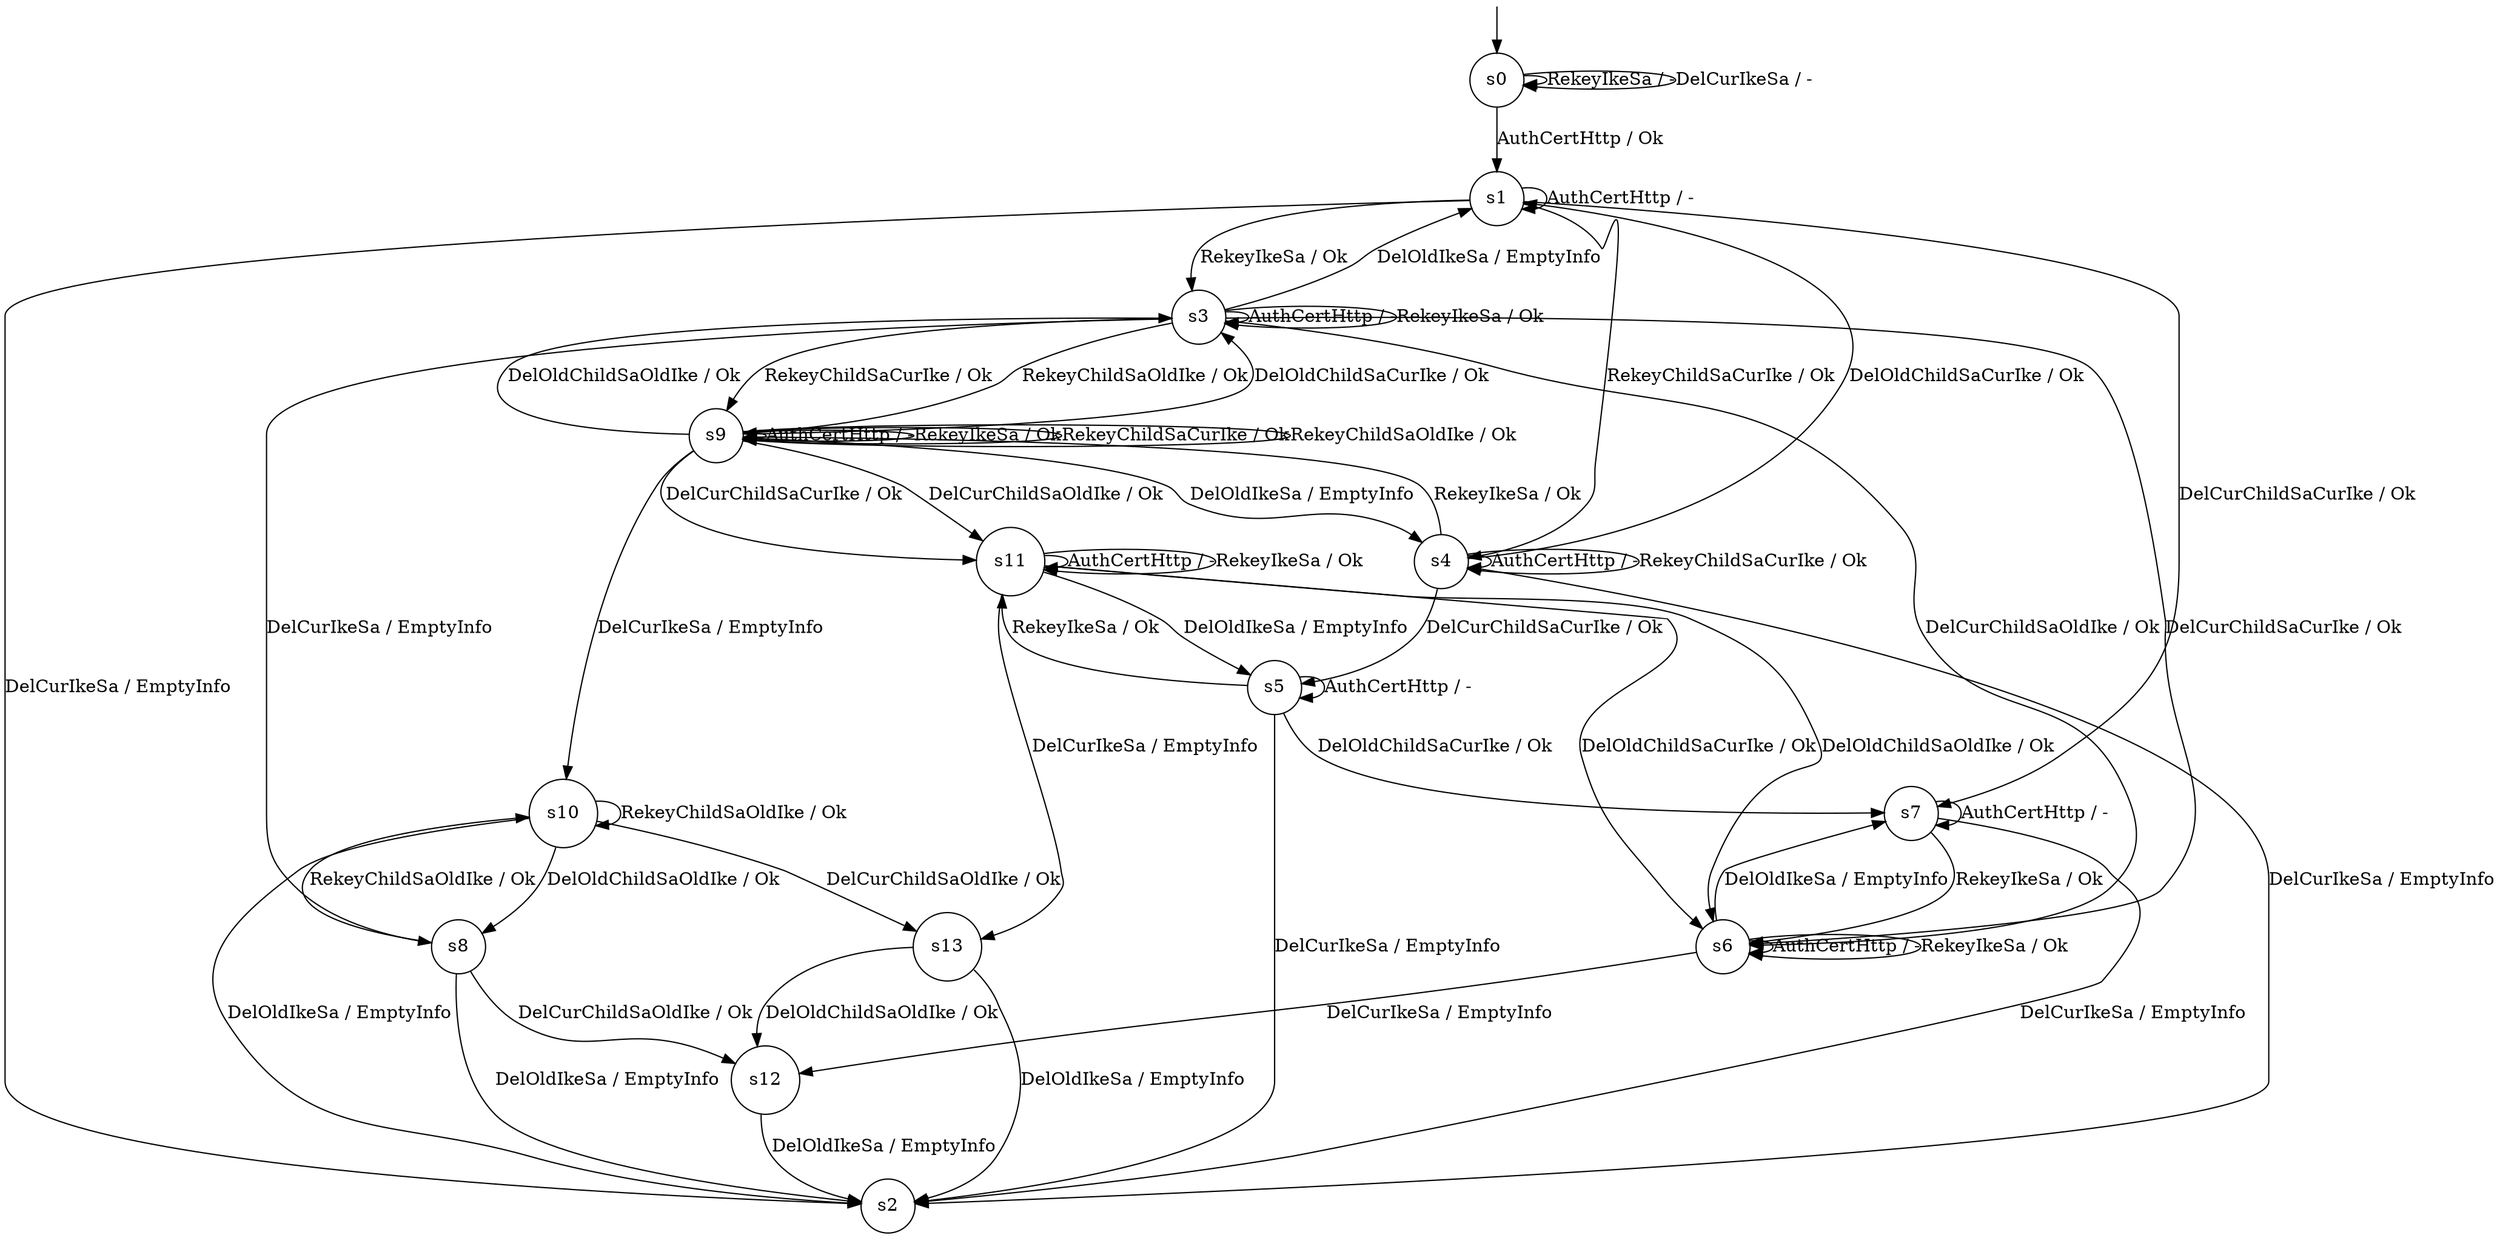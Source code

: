 digraph g {

	s0 [shape="circle" label="s0"];
	s1 [shape="circle" label="s1"];
	s2 [shape="circle" label="s2"];
	s3 [shape="circle" label="s3"];
	s4 [shape="circle" label="s4"];
	s5 [shape="circle" label="s5"];
	s6 [shape="circle" label="s6"];
	s7 [shape="circle" label="s7"];
	s8 [shape="circle" label="s8"];
	s9 [shape="circle" label="s9"];
	s10 [shape="circle" label="s10"];
	s11 [shape="circle" label="s11"];
	s12 [shape="circle" label="s12"];
	s13 [shape="circle" label="s13"];
	s0 -> s1 [label="AuthCertHttp / Ok"];
	s0 -> s0 [label="RekeyIkeSa / -"];
	s0 -> s0 [label="DelCurIkeSa / -"];
	s1 -> s1 [label="AuthCertHttp / -"];
	s1 -> s3 [label="RekeyIkeSa / Ok"];
	s1 -> s2 [label="DelCurIkeSa / EmptyInfo"];
	s1 -> s4 [label="RekeyChildSaCurIke / Ok"];
	s1 -> s7 [label="DelCurChildSaCurIke / Ok"];
	s3 -> s3 [label="AuthCertHttp / -"];
	s3 -> s3 [label="RekeyIkeSa / Ok"];
	s3 -> s8 [label="DelCurIkeSa / EmptyInfo"];
	s3 -> s9 [label="RekeyChildSaCurIke / Ok"];
	s3 -> s6 [label="DelCurChildSaCurIke / Ok"];
	s3 -> s1 [label="DelOldIkeSa / EmptyInfo"];
	s3 -> s9 [label="RekeyChildSaOldIke / Ok"];
	s3 -> s6 [label="DelCurChildSaOldIke / Ok"];
	s4 -> s4 [label="AuthCertHttp / -"];
	s4 -> s9 [label="RekeyIkeSa / Ok"];
	s4 -> s2 [label="DelCurIkeSa / EmptyInfo"];
	s4 -> s4 [label="RekeyChildSaCurIke / Ok"];
	s4 -> s5 [label="DelCurChildSaCurIke / Ok"];
	s4 -> s1 [label="DelOldChildSaCurIke / Ok"];
	s5 -> s5 [label="AuthCertHttp / -"];
	s5 -> s11 [label="RekeyIkeSa / Ok"];
	s5 -> s2 [label="DelCurIkeSa / EmptyInfo"];
	s5 -> s7 [label="DelOldChildSaCurIke / Ok"];
	s6 -> s6 [label="AuthCertHttp / -"];
	s6 -> s6 [label="RekeyIkeSa / Ok"];
	s6 -> s12 [label="DelCurIkeSa / EmptyInfo"];
	s6 -> s7 [label="DelOldIkeSa / EmptyInfo"];
	s7 -> s7 [label="AuthCertHttp / -"];
	s7 -> s6 [label="RekeyIkeSa / Ok"];
	s7 -> s2 [label="DelCurIkeSa / EmptyInfo"];
	s8 -> s2 [label="DelOldIkeSa / EmptyInfo"];
	s8 -> s10 [label="RekeyChildSaOldIke / Ok"];
	s8 -> s12 [label="DelCurChildSaOldIke / Ok"];
	s9 -> s9 [label="AuthCertHttp / -"];
	s9 -> s9 [label="RekeyIkeSa / Ok"];
	s9 -> s10 [label="DelCurIkeSa / EmptyInfo"];
	s9 -> s9 [label="RekeyChildSaCurIke / Ok"];
	s9 -> s11 [label="DelCurChildSaCurIke / Ok"];
	s9 -> s4 [label="DelOldIkeSa / EmptyInfo"];
	s9 -> s9 [label="RekeyChildSaOldIke / Ok"];
	s9 -> s11 [label="DelCurChildSaOldIke / Ok"];
	s9 -> s3 [label="DelOldChildSaCurIke / Ok"];
	s9 -> s3 [label="DelOldChildSaOldIke / Ok"];
	s10 -> s2 [label="DelOldIkeSa / EmptyInfo"];
	s10 -> s10 [label="RekeyChildSaOldIke / Ok"];
	s10 -> s13 [label="DelCurChildSaOldIke / Ok"];
	s10 -> s8 [label="DelOldChildSaOldIke / Ok"];
	s11 -> s11 [label="AuthCertHttp / -"];
	s11 -> s11 [label="RekeyIkeSa / Ok"];
	s11 -> s13 [label="DelCurIkeSa / EmptyInfo"];
	s11 -> s5 [label="DelOldIkeSa / EmptyInfo"];
	s11 -> s6 [label="DelOldChildSaCurIke / Ok"];
	s11 -> s6 [label="DelOldChildSaOldIke / Ok"];
	s12 -> s2 [label="DelOldIkeSa / EmptyInfo"];
	s13 -> s2 [label="DelOldIkeSa / EmptyInfo"];
	s13 -> s12 [label="DelOldChildSaOldIke / Ok"];

__start0 [label="" shape="none" width="0" height="0"];
__start0 -> s0;

}
